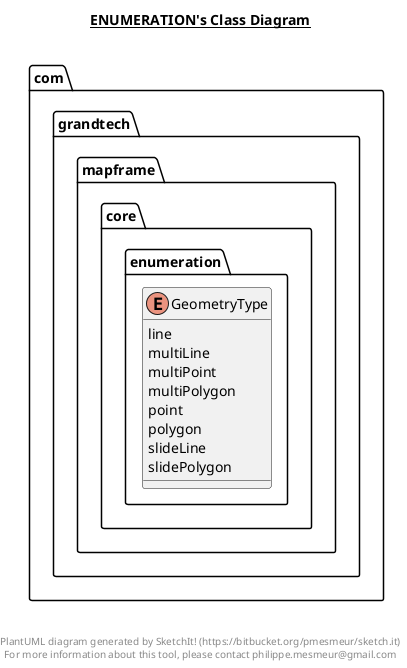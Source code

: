 @startuml

title __ENUMERATION's Class Diagram__\n

  namespace com.grandtech.mapframe.core {
    namespace enumeration {
      enum GeometryType {
        line
        multiLine
        multiPoint
        multiPolygon
        point
        polygon
        slideLine
        slidePolygon
      }
    }
  }
  



right footer


PlantUML diagram generated by SketchIt! (https://bitbucket.org/pmesmeur/sketch.it)
For more information about this tool, please contact philippe.mesmeur@gmail.com
endfooter

@enduml
